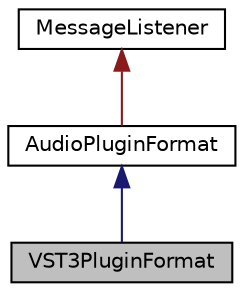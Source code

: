 digraph "VST3PluginFormat"
{
  bgcolor="transparent";
  edge [fontname="Helvetica",fontsize="10",labelfontname="Helvetica",labelfontsize="10"];
  node [fontname="Helvetica",fontsize="10",shape=record];
  Node0 [label="VST3PluginFormat",height=0.2,width=0.4,color="black", fillcolor="grey75", style="filled", fontcolor="black"];
  Node1 -> Node0 [dir="back",color="midnightblue",fontsize="10",style="solid",fontname="Helvetica"];
  Node1 [label="AudioPluginFormat",height=0.2,width=0.4,color="black",URL="$classAudioPluginFormat.html",tooltip="The base class for a type of plugin format, such as VST, AudioUnit, LADSPA, etc. "];
  Node2 -> Node1 [dir="back",color="firebrick4",fontsize="10",style="solid",fontname="Helvetica"];
  Node2 [label="MessageListener",height=0.2,width=0.4,color="black",URL="$classMessageListener.html",tooltip="MessageListener subclasses can post and receive Message objects. "];
}
